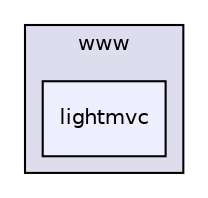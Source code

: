 digraph "C:/wamp/www/lightmvc" {
  compound=true
  node [ fontsize="10", fontname="Helvetica"];
  edge [ labelfontsize="10", labelfontname="Helvetica"];
  subgraph clusterdir_6cec9c0059ae9a8bc4877b04f6d117b9 {
    graph [ bgcolor="#ddddee", pencolor="black", label="www" fontname="Helvetica", fontsize="10", URL="dir_6cec9c0059ae9a8bc4877b04f6d117b9.html"]
  dir_3e86a65e3ce2178d00a498159454e665 [shape=box, label="lightmvc", style="filled", fillcolor="#eeeeff", pencolor="black", URL="dir_3e86a65e3ce2178d00a498159454e665.html"];
  }
}
